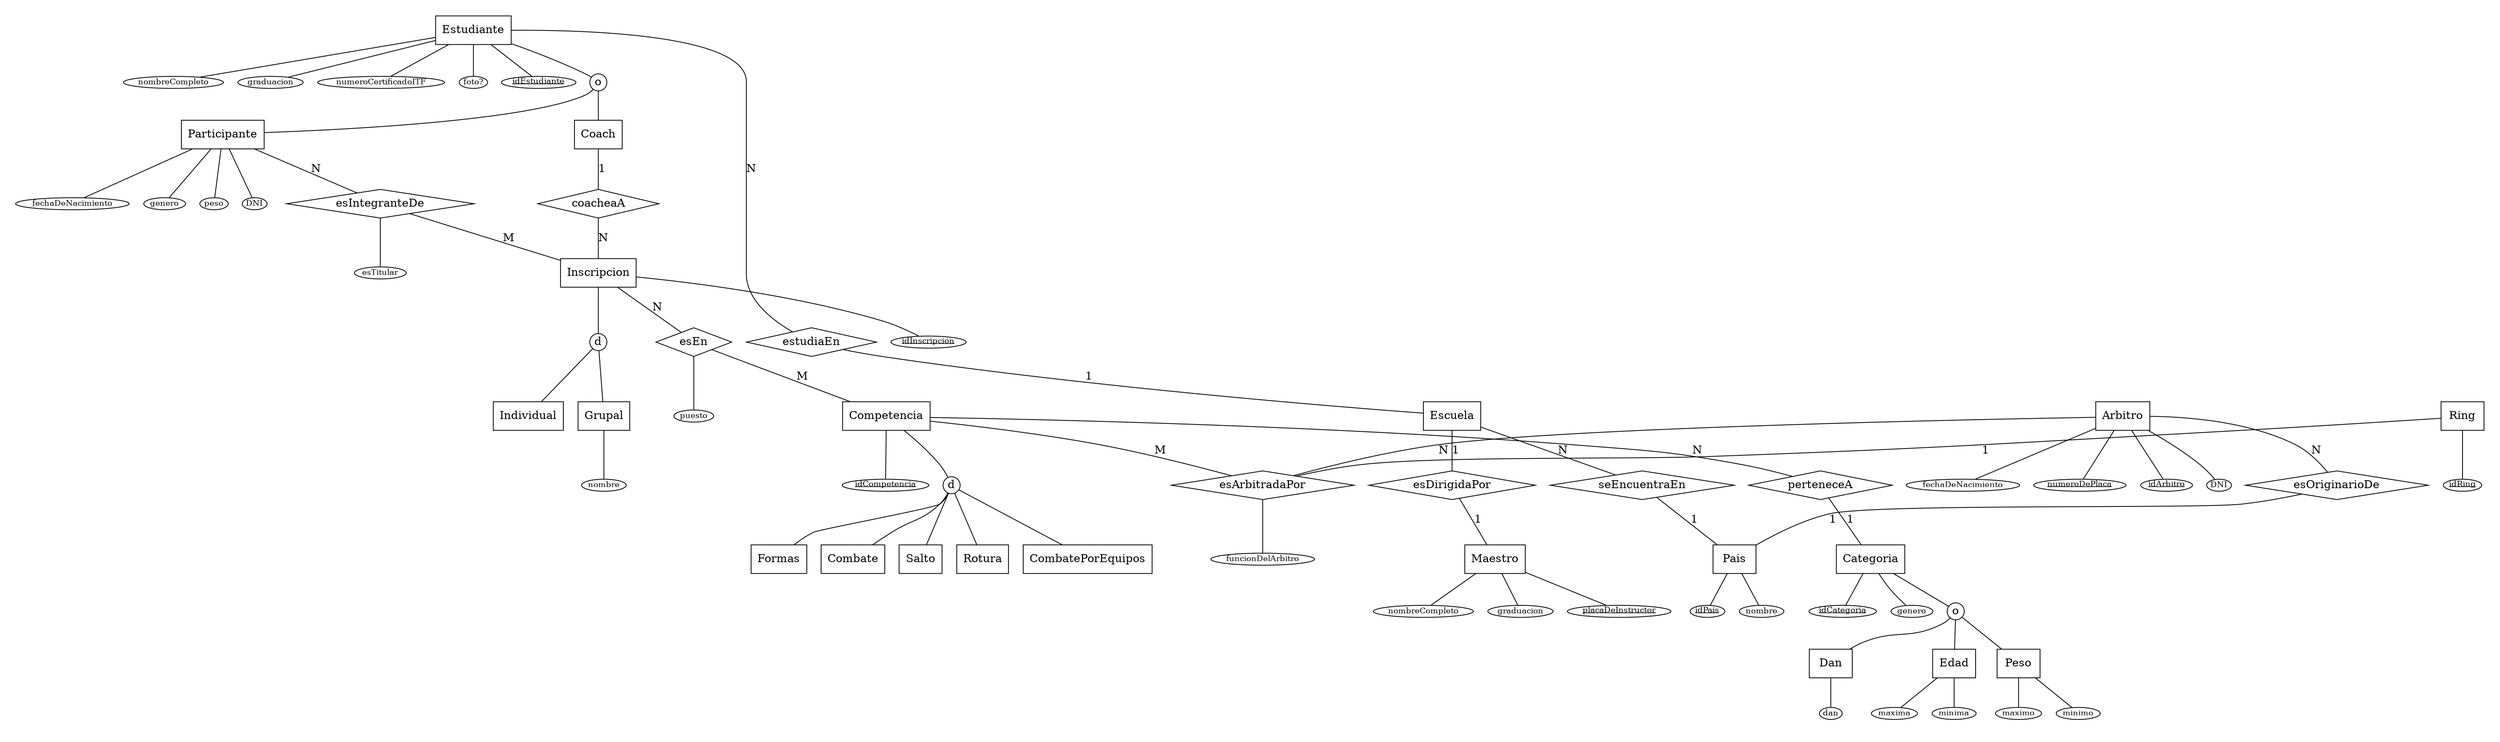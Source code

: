 graph MER {
  // Entidades y relaciones.
  Estudiante [shape=box];
  estudiaEn [shape=diamond];
  Escuela [shape=box];
  esDirigidaPor [shape=diamond];
  Maestro [shape=box];
  oEstudiante [shape=circle,label=o,fixedsize=false,width=0,height=0,margin=0];
  Participante [shape=box];
  Coach [shape=box];

  Inscripcion [shape=box];
  esIntegranteDe [shape=diamond];
  coacheaA [shape=diamond];
  Individual [shape=box];
  Grupal [shape=box];
  esEn [shape=diamond];
  Competencia [shape=box];

  subgraph clusterDInscripcion {
    style=invis;
    dInscripcion [shape=circle,label=d,fixedsize=false,width=0,height=0,margin=0];
    Individual [shape=box];
    Grupal [shape=box];
    Inscripcion -- dInscripcion;
    dInscripcion -- Individual;
    dInscripcion -- Grupal;

    subgraph clusterAtributosGrupal {
      style=invis;
      node [fontsize=10,fixedsize=false,shape=ellipse,width=0,height=0,margin=0];
      aGrupalNombre [shape=ellipse, label=nombre];
      Grupal -- aGrupalNombre;
    }
  }

  perteneceA [shape=diamond];
  Categoria [shape=box];

  Pais [shape=box];
  seEncuentraEn [shape=diamond];
  esOriginarioDe [shape=diamond];

  Ring [shape=box];
  Arbitro [shape=box];
  esArbitradaPor [shape=diamond];

  // Conectores
  Estudiante -- estudiaEn [label=N];
  estudiaEn -- Escuela [label=1];
  Escuela -- esDirigidaPor [label=1];
  esDirigidaPor -- Maestro [label=1];
  Escuela -- seEncuentraEn [label=N];
  seEncuentraEn -- Pais [label=1];

  Estudiante -- oEstudiante;
  oEstudiante -- Participante;
  oEstudiante -- Coach;
  Participante -- esIntegranteDe [label=N];
  esIntegranteDe -- Inscripcion [label=M];
  Coach -- coacheaA [label=1];
  coacheaA -- Inscripcion [label=N];

  Inscripcion -- esEn [label=N];
  esEn -- Competencia [label=M];

  subgraph clusterDCompetencia {
    subgraph clusterAtributosCompetencia {
      style=invis;
      node [fontsize=10,fixedsize=false,shape=ellipse,width=0,height=0,margin=0];
      aCompetenciaId [shape=ellipse, label=<<u>idCompetencia</u>>];
      Competencia -- aCompetenciaId;
    }

    style=invis;
    dCompetencia [shape=circle,label=d,fixedsize=false,width=0,height=0,margin=0];
    Formas [shape=box];
    Combate [shape=box];
    Salto [shape=box];
    Rotura [shape=box];
    CombatePorEquipos [shape=box];
    Competencia -- dCompetencia;
    dCompetencia -- Formas;
    dCompetencia -- Combate;
    dCompetencia -- Salto;
    dCompetencia -- Rotura;
    dCompetencia -- CombatePorEquipos;
  }

  Competencia -- perteneceA [label=N];
  perteneceA -- Categoria [label=1];

  subgraph clusterOCategoria {
    subgraph clusterAtributosCategoria {
      style=invis;
      node [fontsize=10,fixedsize=false,shape=ellipse,width=0,height=0,margin=0];
      aCategoriaId [shape=ellipse, label=<<u>idCategoria</u>>];
      aCategoriaGenero [shape=ellipse, label=genero];
      Categoria -- aCategoriaId;
      Categoria -- aCategoriaGenero;
    }

    style=invis;
    oCategoria [shape=circle,label=o,fixedsize=false,width=0,height=0,margin=0];
    Dan [shape=box];
    Edad [shape=box];
    Peso [shape=box];
    Categoria -- oCategoria;
    oCategoria -- Dan;
    oCategoria -- Edad;
    oCategoria -- Peso;

    subgraph clusterAtributosDan {
      style=invis;
      node [fontsize=10,fixedsize=false,shape=ellipse,width=0,height=0,margin=0];
      aDanDan [shape=ellipse, label=dan];
      Dan -- aDanDan;
    }

    subgraph clusterAtributosEdad {
      style=invis;
      node [fontsize=10,fixedsize=false,shape=ellipse,width=0,height=0,margin=0];
      aEdadMin [shape=ellipse, label=minima];
      aEdadMax[shape=ellipse, label=maxima];
      Edad -- aEdadMin;
      Edad -- aEdadMax;
    }

    subgraph clusterAtributosPeso {
      style=invis;
      node [fontsize=10,fixedsize=false,shape=ellipse,width=0,height=0,margin=0];
      aPesoMin [shape=ellipse, label=minimo];
      aPesoMax[shape=ellipse, label=maximo];
      Peso -- aPesoMin;
      Peso -- aPesoMax;
    }
  }

  Competencia -- esArbitradaPor [label=M];
  Ring -- esArbitradaPor [label=1];
  Arbitro -- esArbitradaPor [label=N];
  Arbitro -- esOriginarioDe [label=N];
  esOriginarioDe -- Pais [label=1];

  // Atributos y conectores de conectores
  //   1. Poner de nombre clusterNombre.
  //   2. Agregar:
  //          style=invis;
  //          node [fontsize=10,fixedsize=false,shape=ellipse,width=0,height=0,margin=0];
  //   TODO: ver como hacer para acortar los edges.
  subgraph clusterAtributosMaestro {
    style=invis;
    node [fontsize=10,fixedsize=false,shape=ellipse,width=0,height=0,margin=0];
    aMaestroNombreCompleto [shape=ellipse, label=nombreCompleto];
    aMaestroGraduacion [shape=ellipse, label=graduacion];
    aMaestroNumeroPlacaDeInstructor [shape=ellipse, label=<<u>placaDeInstructor</u>>];
    Maestro -- aMaestroNombreCompleto;
    Maestro -- aMaestroGraduacion;
    Maestro -- aMaestroNumeroPlacaDeInstructor;
  }

  subgraph clusterAtributosEstudiante {
    style=invis;
    node [fontsize=10,fixedsize=false,shape=ellipse,width=0,height=0,margin=0];
    aEstudianteId [shape=ellipse, label=<<u>idEstudiante</u>>];
    aEstudianteNombreCompleto [shape=ellipse, label=nombreCompleto];
    aEstudianteGraduacion [shape=ellipse, label=graduacion];
    aEstudianteCertificadoITF [shape=ellipse, label=numeroCertificadoITF];
    aEstudianteFoto [shape=ellipse, label="foto?"];
    Estudiante -- aEstudianteId;
    Estudiante -- aEstudianteNombreCompleto;
    Estudiante -- aEstudianteGraduacion;
    Estudiante -- aEstudianteCertificadoITF;
    Estudiante -- aEstudianteFoto;
  }

  subgraph clusterAtributosParticipante {
    style=invis;
    node [fontsize=10,fixedsize=false,shape=ellipse,width=0,height=0,margin=0];
    aParticipanteDNI [shape=ellipse, label=DNI];
    aParticipanteFechaDeNac [shape=ellipse, label=fechaDeNacimiento];
    aParticipanteGenero [shape=ellipse, label=genero];
    aParticipantePeso [shape=ellipse, label=peso];
    Participante -- aParticipanteDNI;
    Participante -- aParticipanteFechaDeNac;
    Participante -- aParticipanteGenero;
    Participante -- aParticipantePeso;
  }

  subgraph clusterAtributosArbitro {
    style=invis;
    node [fontsize=10,fixedsize=false,shape=ellipse,width=0,height=0,margin=0];
    aArbitroNombre [shape=ellipse, label=DNI];
    aArbitroGraduacion [shape=ellipse, label=fechaDeNacimiento];
    aArbitroNroPlaca [shape=ellipse, label=<<u>numeroDePlaca</u>>];
    Arbitro -- aArbitroNombre;
    Arbitro -- aArbitroGraduacion;
    Arbitro -- aArbitroNroPlaca;
  }

  subgraph clusterAtributosEsIntegranteDe {
    style=invis;
    node [fontsize=10,fixedsize=false,shape=ellipse,width=0,height=0,margin=0];
    aEsIntegranteDeEsTitular [shape=ellipse, label=esTitular];
    esIntegranteDe -- aEsIntegranteDeEsTitular;
  }

  subgraph clusterAtributosEsEn {
    style=invis;
    node [fontsize=10,fixedsize=false,shape=ellipse,width=0,height=0,margin=0];
    aEsEnPuesto [shape=ellipse, label=puesto];
    esEn -- aEsEnPuesto;
  }

  subgraph clusterAtributosEsArbitradaPor {
    style=invis;
    node [fontsize=10,fixedsize=false,shape=ellipse,width=0,height=0,margin=0];
    aEsArbitradaPorFuncion [shape=ellipse, label=funcionDelArbitro];
    esArbitradaPor -- aEsArbitradaPorFuncion;
  }

  subgraph clusterAtributosPais {
    style=invis;
    node [fontsize=10,fixedsize=false,shape=ellipse,width=0,height=0,margin=0];
    aPaisId [shape=ellipse, label=<<u>idPais</u>>];
    aPaisNombre [shape=ellipse, label=nombre];
    Pais -- aPaisId;
    Pais -- aPaisNombre;
  }

  subgraph clusterAtributosInscripcion {
    style=invis;
    node [fontsize=10,fixedsize=false,shape=ellipse,width=0,height=0,margin=0];
    aInscripcionId [shape=ellipse, label=<<u>idInscripcion</u>>];
    Inscripcion -- aInscripcionId;
  }

  subgraph clusterAtributosRing {
    style=invis;
    node [fontsize=10,fixedsize=false,shape=ellipse,width=0,height=0,margin=0];
    aRingId [shape=ellipse, label=<<u>idRing</u>>];
    Ring -- aRingId;
  }

  subgraph clusterAtributosArbitro {
    style=invis;
    node [fontsize=10,fixedsize=false,shape=ellipse,width=0,height=0,margin=0];
    aArbitroId [shape=ellipse, label=<<u>idArbitro</u>>];
    Arbitro -- aArbitroId;
  }
}


